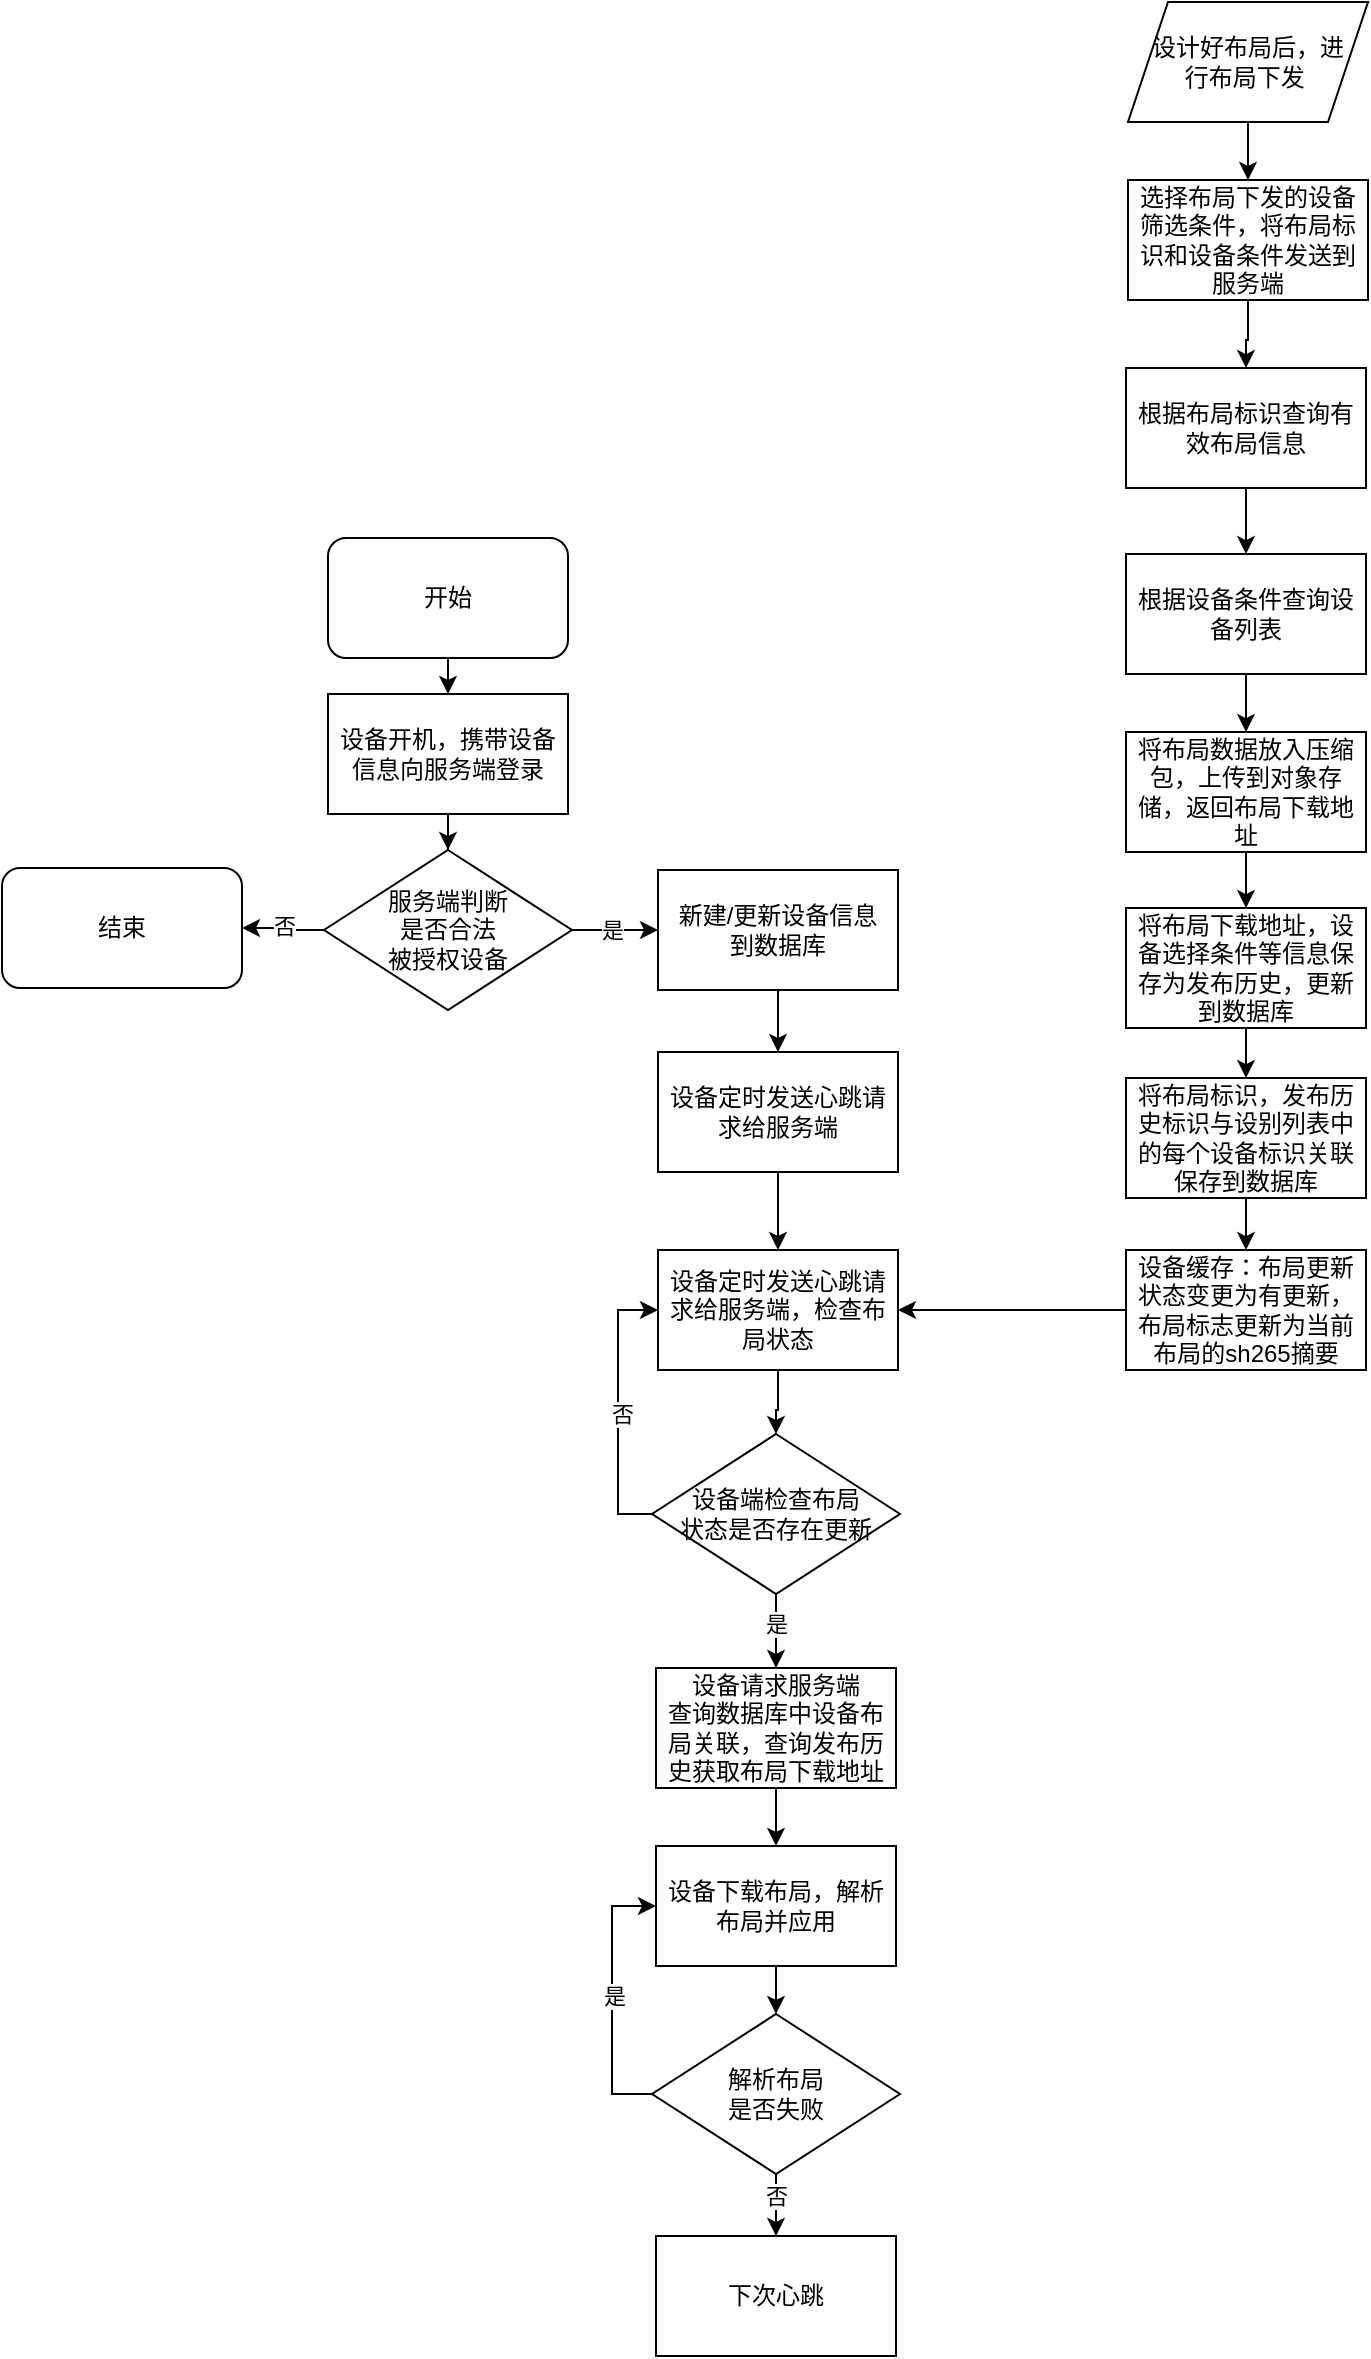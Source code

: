 <mxfile version="24.5.4" type="github">
  <diagram id="C5RBs43oDa-KdzZeNtuy" name="Page-1">
    <mxGraphModel dx="1800" dy="1087" grid="0" gridSize="10" guides="0" tooltips="1" connect="1" arrows="1" fold="1" page="0" pageScale="1" pageWidth="827" pageHeight="1169" math="0" shadow="0">
      <root>
        <mxCell id="WIyWlLk6GJQsqaUBKTNV-0" />
        <mxCell id="WIyWlLk6GJQsqaUBKTNV-1" parent="WIyWlLk6GJQsqaUBKTNV-0" />
        <mxCell id="vrMutl9Br54j6cZ6q9lH-99" value="" style="edgeStyle=orthogonalEdgeStyle;rounded=0;orthogonalLoop=1;jettySize=auto;html=1;" edge="1" parent="WIyWlLk6GJQsqaUBKTNV-1" source="vrMutl9Br54j6cZ6q9lH-91" target="vrMutl9Br54j6cZ6q9lH-92">
          <mxGeometry relative="1" as="geometry" />
        </mxCell>
        <mxCell id="vrMutl9Br54j6cZ6q9lH-91" value="开始" style="rounded=1;whiteSpace=wrap;html=1;" vertex="1" parent="WIyWlLk6GJQsqaUBKTNV-1">
          <mxGeometry x="32" y="219" width="120" height="60" as="geometry" />
        </mxCell>
        <mxCell id="vrMutl9Br54j6cZ6q9lH-100" value="" style="edgeStyle=orthogonalEdgeStyle;rounded=0;orthogonalLoop=1;jettySize=auto;html=1;" edge="1" parent="WIyWlLk6GJQsqaUBKTNV-1" source="vrMutl9Br54j6cZ6q9lH-92" target="vrMutl9Br54j6cZ6q9lH-93">
          <mxGeometry relative="1" as="geometry" />
        </mxCell>
        <mxCell id="vrMutl9Br54j6cZ6q9lH-92" value="设备开机，携带设备信息向服务端登录" style="rounded=0;whiteSpace=wrap;html=1;" vertex="1" parent="WIyWlLk6GJQsqaUBKTNV-1">
          <mxGeometry x="32" y="297" width="120" height="60" as="geometry" />
        </mxCell>
        <mxCell id="vrMutl9Br54j6cZ6q9lH-102" value="" style="edgeStyle=orthogonalEdgeStyle;rounded=0;orthogonalLoop=1;jettySize=auto;html=1;" edge="1" parent="WIyWlLk6GJQsqaUBKTNV-1" source="vrMutl9Br54j6cZ6q9lH-93" target="vrMutl9Br54j6cZ6q9lH-94">
          <mxGeometry relative="1" as="geometry" />
        </mxCell>
        <mxCell id="vrMutl9Br54j6cZ6q9lH-105" value="否" style="edgeLabel;html=1;align=center;verticalAlign=middle;resizable=0;points=[];" vertex="1" connectable="0" parent="vrMutl9Br54j6cZ6q9lH-102">
          <mxGeometry x="-0.048" y="-2" relative="1" as="geometry">
            <mxPoint as="offset" />
          </mxGeometry>
        </mxCell>
        <mxCell id="vrMutl9Br54j6cZ6q9lH-103" value="" style="edgeStyle=orthogonalEdgeStyle;rounded=0;orthogonalLoop=1;jettySize=auto;html=1;" edge="1" parent="WIyWlLk6GJQsqaUBKTNV-1" source="vrMutl9Br54j6cZ6q9lH-93" target="vrMutl9Br54j6cZ6q9lH-95">
          <mxGeometry relative="1" as="geometry" />
        </mxCell>
        <mxCell id="vrMutl9Br54j6cZ6q9lH-104" value="是" style="edgeLabel;html=1;align=center;verticalAlign=middle;resizable=0;points=[];" vertex="1" connectable="0" parent="vrMutl9Br54j6cZ6q9lH-103">
          <mxGeometry x="-0.077" relative="1" as="geometry">
            <mxPoint as="offset" />
          </mxGeometry>
        </mxCell>
        <mxCell id="vrMutl9Br54j6cZ6q9lH-93" value="服务端判断&lt;div&gt;是否合法&lt;div&gt;被授权设备&lt;/div&gt;&lt;/div&gt;" style="rhombus;whiteSpace=wrap;html=1;" vertex="1" parent="WIyWlLk6GJQsqaUBKTNV-1">
          <mxGeometry x="30" y="375" width="124" height="80" as="geometry" />
        </mxCell>
        <mxCell id="vrMutl9Br54j6cZ6q9lH-94" value="结束" style="rounded=1;whiteSpace=wrap;html=1;" vertex="1" parent="WIyWlLk6GJQsqaUBKTNV-1">
          <mxGeometry x="-131" y="384" width="120" height="60" as="geometry" />
        </mxCell>
        <mxCell id="vrMutl9Br54j6cZ6q9lH-115" value="" style="edgeStyle=orthogonalEdgeStyle;rounded=0;orthogonalLoop=1;jettySize=auto;html=1;entryX=0.5;entryY=0;entryDx=0;entryDy=0;" edge="1" parent="WIyWlLk6GJQsqaUBKTNV-1" source="vrMutl9Br54j6cZ6q9lH-95" target="vrMutl9Br54j6cZ6q9lH-116">
          <mxGeometry relative="1" as="geometry">
            <mxPoint x="257" y="471" as="targetPoint" />
          </mxGeometry>
        </mxCell>
        <mxCell id="vrMutl9Br54j6cZ6q9lH-95" value="新建/更新设备信息&lt;div&gt;到数据库&lt;/div&gt;" style="rounded=0;whiteSpace=wrap;html=1;" vertex="1" parent="WIyWlLk6GJQsqaUBKTNV-1">
          <mxGeometry x="197" y="385" width="120" height="60" as="geometry" />
        </mxCell>
        <mxCell id="vrMutl9Br54j6cZ6q9lH-123" value="" style="edgeStyle=orthogonalEdgeStyle;rounded=0;orthogonalLoop=1;jettySize=auto;html=1;" edge="1" parent="WIyWlLk6GJQsqaUBKTNV-1" source="vrMutl9Br54j6cZ6q9lH-107" target="vrMutl9Br54j6cZ6q9lH-109">
          <mxGeometry relative="1" as="geometry" />
        </mxCell>
        <mxCell id="vrMutl9Br54j6cZ6q9lH-107" value="选择布局下发的设备筛选条件，将布局标识和设备条件发送到服务端" style="rounded=0;whiteSpace=wrap;html=1;" vertex="1" parent="WIyWlLk6GJQsqaUBKTNV-1">
          <mxGeometry x="432" y="40" width="120" height="60" as="geometry" />
        </mxCell>
        <mxCell id="vrMutl9Br54j6cZ6q9lH-124" value="" style="edgeStyle=orthogonalEdgeStyle;rounded=0;orthogonalLoop=1;jettySize=auto;html=1;" edge="1" parent="WIyWlLk6GJQsqaUBKTNV-1" source="vrMutl9Br54j6cZ6q9lH-109" target="vrMutl9Br54j6cZ6q9lH-119">
          <mxGeometry relative="1" as="geometry" />
        </mxCell>
        <mxCell id="vrMutl9Br54j6cZ6q9lH-109" value="根据布局标识查询有效布局信息" style="whiteSpace=wrap;html=1;" vertex="1" parent="WIyWlLk6GJQsqaUBKTNV-1">
          <mxGeometry x="430.999" y="134.003" width="120" height="60" as="geometry" />
        </mxCell>
        <mxCell id="vrMutl9Br54j6cZ6q9lH-111" value="" style="edgeStyle=orthogonalEdgeStyle;rounded=0;orthogonalLoop=1;jettySize=auto;html=1;" edge="1" parent="WIyWlLk6GJQsqaUBKTNV-1" source="vrMutl9Br54j6cZ6q9lH-110" target="vrMutl9Br54j6cZ6q9lH-107">
          <mxGeometry relative="1" as="geometry" />
        </mxCell>
        <mxCell id="vrMutl9Br54j6cZ6q9lH-110" value="设计好布局后，进&lt;div&gt;行布局下发&amp;nbsp;&lt;/div&gt;" style="shape=parallelogram;perimeter=parallelogramPerimeter;whiteSpace=wrap;html=1;fixedSize=1;" vertex="1" parent="WIyWlLk6GJQsqaUBKTNV-1">
          <mxGeometry x="432" y="-49" width="120" height="60" as="geometry" />
        </mxCell>
        <mxCell id="vrMutl9Br54j6cZ6q9lH-122" value="" style="edgeStyle=orthogonalEdgeStyle;rounded=0;orthogonalLoop=1;jettySize=auto;html=1;" edge="1" parent="WIyWlLk6GJQsqaUBKTNV-1" source="vrMutl9Br54j6cZ6q9lH-116" target="vrMutl9Br54j6cZ6q9lH-118">
          <mxGeometry relative="1" as="geometry" />
        </mxCell>
        <mxCell id="vrMutl9Br54j6cZ6q9lH-116" value="设备定时发送心跳请求给服务端" style="rounded=0;whiteSpace=wrap;html=1;" vertex="1" parent="WIyWlLk6GJQsqaUBKTNV-1">
          <mxGeometry x="197" y="476" width="120" height="60" as="geometry" />
        </mxCell>
        <mxCell id="vrMutl9Br54j6cZ6q9lH-137" value="" style="edgeStyle=orthogonalEdgeStyle;rounded=0;orthogonalLoop=1;jettySize=auto;html=1;" edge="1" parent="WIyWlLk6GJQsqaUBKTNV-1" source="vrMutl9Br54j6cZ6q9lH-118" target="vrMutl9Br54j6cZ6q9lH-136">
          <mxGeometry relative="1" as="geometry" />
        </mxCell>
        <mxCell id="vrMutl9Br54j6cZ6q9lH-118" value="设备定时发送心跳请求给服务端，检查布局状态" style="rounded=0;whiteSpace=wrap;html=1;" vertex="1" parent="WIyWlLk6GJQsqaUBKTNV-1">
          <mxGeometry x="197" y="575" width="120" height="60" as="geometry" />
        </mxCell>
        <mxCell id="vrMutl9Br54j6cZ6q9lH-127" value="" style="edgeStyle=orthogonalEdgeStyle;rounded=0;orthogonalLoop=1;jettySize=auto;html=1;" edge="1" parent="WIyWlLk6GJQsqaUBKTNV-1" source="vrMutl9Br54j6cZ6q9lH-119" target="vrMutl9Br54j6cZ6q9lH-120">
          <mxGeometry relative="1" as="geometry" />
        </mxCell>
        <mxCell id="vrMutl9Br54j6cZ6q9lH-119" value="根据设备条件查询设备列表" style="whiteSpace=wrap;html=1;" vertex="1" parent="WIyWlLk6GJQsqaUBKTNV-1">
          <mxGeometry x="430.999" y="227.003" width="120" height="60" as="geometry" />
        </mxCell>
        <mxCell id="vrMutl9Br54j6cZ6q9lH-128" value="" style="edgeStyle=orthogonalEdgeStyle;rounded=0;orthogonalLoop=1;jettySize=auto;html=1;" edge="1" parent="WIyWlLk6GJQsqaUBKTNV-1" source="vrMutl9Br54j6cZ6q9lH-120" target="vrMutl9Br54j6cZ6q9lH-121">
          <mxGeometry relative="1" as="geometry" />
        </mxCell>
        <mxCell id="vrMutl9Br54j6cZ6q9lH-120" value="将布局数据放入压缩包，上传到对象存储，返回布局下载地址" style="whiteSpace=wrap;html=1;" vertex="1" parent="WIyWlLk6GJQsqaUBKTNV-1">
          <mxGeometry x="430.999" y="316.003" width="120" height="60" as="geometry" />
        </mxCell>
        <mxCell id="vrMutl9Br54j6cZ6q9lH-147" value="" style="edgeStyle=orthogonalEdgeStyle;rounded=0;orthogonalLoop=1;jettySize=auto;html=1;" edge="1" parent="WIyWlLk6GJQsqaUBKTNV-1" source="vrMutl9Br54j6cZ6q9lH-121" target="vrMutl9Br54j6cZ6q9lH-146">
          <mxGeometry relative="1" as="geometry" />
        </mxCell>
        <mxCell id="vrMutl9Br54j6cZ6q9lH-121" value="将布局下载地址，设备选择条件等信息保存为发布历史，更新到数据库" style="whiteSpace=wrap;html=1;" vertex="1" parent="WIyWlLk6GJQsqaUBKTNV-1">
          <mxGeometry x="430.999" y="404.003" width="120" height="60" as="geometry" />
        </mxCell>
        <mxCell id="vrMutl9Br54j6cZ6q9lH-131" value="" style="edgeStyle=orthogonalEdgeStyle;rounded=0;orthogonalLoop=1;jettySize=auto;html=1;" edge="1" parent="WIyWlLk6GJQsqaUBKTNV-1" source="vrMutl9Br54j6cZ6q9lH-129" target="vrMutl9Br54j6cZ6q9lH-118">
          <mxGeometry relative="1" as="geometry" />
        </mxCell>
        <mxCell id="vrMutl9Br54j6cZ6q9lH-129" value="设备缓存：布局更新状态变更为有更新，布局标志更新为当前布局的sh265摘要" style="whiteSpace=wrap;html=1;" vertex="1" parent="WIyWlLk6GJQsqaUBKTNV-1">
          <mxGeometry x="430.999" y="575.003" width="120" height="60" as="geometry" />
        </mxCell>
        <mxCell id="vrMutl9Br54j6cZ6q9lH-139" value="" style="edgeStyle=orthogonalEdgeStyle;rounded=0;orthogonalLoop=1;jettySize=auto;html=1;entryX=0;entryY=0.5;entryDx=0;entryDy=0;" edge="1" parent="WIyWlLk6GJQsqaUBKTNV-1" source="vrMutl9Br54j6cZ6q9lH-136" target="vrMutl9Br54j6cZ6q9lH-118">
          <mxGeometry relative="1" as="geometry">
            <mxPoint x="114" y="707" as="targetPoint" />
            <Array as="points">
              <mxPoint x="177" y="707" />
              <mxPoint x="177" y="605" />
            </Array>
          </mxGeometry>
        </mxCell>
        <mxCell id="vrMutl9Br54j6cZ6q9lH-140" value="否" style="edgeLabel;html=1;align=center;verticalAlign=middle;resizable=0;points=[];" vertex="1" connectable="0" parent="vrMutl9Br54j6cZ6q9lH-139">
          <mxGeometry x="-0.036" y="-2" relative="1" as="geometry">
            <mxPoint as="offset" />
          </mxGeometry>
        </mxCell>
        <mxCell id="vrMutl9Br54j6cZ6q9lH-142" value="" style="edgeStyle=orthogonalEdgeStyle;rounded=0;orthogonalLoop=1;jettySize=auto;html=1;" edge="1" parent="WIyWlLk6GJQsqaUBKTNV-1" source="vrMutl9Br54j6cZ6q9lH-136" target="vrMutl9Br54j6cZ6q9lH-144">
          <mxGeometry relative="1" as="geometry">
            <mxPoint x="256" y="837" as="targetPoint" />
          </mxGeometry>
        </mxCell>
        <mxCell id="vrMutl9Br54j6cZ6q9lH-145" value="是" style="edgeLabel;html=1;align=center;verticalAlign=middle;resizable=0;points=[];" vertex="1" connectable="0" parent="vrMutl9Br54j6cZ6q9lH-142">
          <mxGeometry x="-0.301" relative="1" as="geometry">
            <mxPoint as="offset" />
          </mxGeometry>
        </mxCell>
        <mxCell id="vrMutl9Br54j6cZ6q9lH-136" value="设备端检查布局&lt;div&gt;状态是否存在更新&lt;/div&gt;" style="rhombus;whiteSpace=wrap;html=1;" vertex="1" parent="WIyWlLk6GJQsqaUBKTNV-1">
          <mxGeometry x="194" y="667" width="124" height="80" as="geometry" />
        </mxCell>
        <mxCell id="vrMutl9Br54j6cZ6q9lH-150" value="" style="edgeStyle=orthogonalEdgeStyle;rounded=0;orthogonalLoop=1;jettySize=auto;html=1;" edge="1" parent="WIyWlLk6GJQsqaUBKTNV-1" source="vrMutl9Br54j6cZ6q9lH-144" target="vrMutl9Br54j6cZ6q9lH-149">
          <mxGeometry relative="1" as="geometry" />
        </mxCell>
        <mxCell id="vrMutl9Br54j6cZ6q9lH-144" value="设备请求服务端&lt;div&gt;查询数据库中设备布局关联，查询发布历史获取布局下载地址&lt;/div&gt;" style="rounded=0;whiteSpace=wrap;html=1;" vertex="1" parent="WIyWlLk6GJQsqaUBKTNV-1">
          <mxGeometry x="196" y="784" width="120" height="60" as="geometry" />
        </mxCell>
        <mxCell id="vrMutl9Br54j6cZ6q9lH-148" value="" style="edgeStyle=orthogonalEdgeStyle;rounded=0;orthogonalLoop=1;jettySize=auto;html=1;" edge="1" parent="WIyWlLk6GJQsqaUBKTNV-1" source="vrMutl9Br54j6cZ6q9lH-146" target="vrMutl9Br54j6cZ6q9lH-129">
          <mxGeometry relative="1" as="geometry" />
        </mxCell>
        <mxCell id="vrMutl9Br54j6cZ6q9lH-146" value="将布局标识，发布历史标识与设别列表中的每个设备标识关联保存到数据库" style="whiteSpace=wrap;html=1;" vertex="1" parent="WIyWlLk6GJQsqaUBKTNV-1">
          <mxGeometry x="430.999" y="489.003" width="120" height="60" as="geometry" />
        </mxCell>
        <mxCell id="vrMutl9Br54j6cZ6q9lH-152" value="" style="edgeStyle=orthogonalEdgeStyle;rounded=0;orthogonalLoop=1;jettySize=auto;html=1;" edge="1" parent="WIyWlLk6GJQsqaUBKTNV-1" source="vrMutl9Br54j6cZ6q9lH-149" target="vrMutl9Br54j6cZ6q9lH-151">
          <mxGeometry relative="1" as="geometry" />
        </mxCell>
        <mxCell id="vrMutl9Br54j6cZ6q9lH-149" value="设备下载布局，解析布局并应用" style="rounded=0;whiteSpace=wrap;html=1;" vertex="1" parent="WIyWlLk6GJQsqaUBKTNV-1">
          <mxGeometry x="196" y="873" width="120" height="60" as="geometry" />
        </mxCell>
        <mxCell id="vrMutl9Br54j6cZ6q9lH-154" value="" style="edgeStyle=orthogonalEdgeStyle;rounded=0;orthogonalLoop=1;jettySize=auto;html=1;entryX=0;entryY=0.5;entryDx=0;entryDy=0;" edge="1" parent="WIyWlLk6GJQsqaUBKTNV-1" source="vrMutl9Br54j6cZ6q9lH-151" target="vrMutl9Br54j6cZ6q9lH-149">
          <mxGeometry relative="1" as="geometry">
            <mxPoint x="112" y="997" as="targetPoint" />
            <Array as="points">
              <mxPoint x="174" y="997" />
              <mxPoint x="174" y="903" />
            </Array>
          </mxGeometry>
        </mxCell>
        <mxCell id="vrMutl9Br54j6cZ6q9lH-155" value="是" style="edgeLabel;html=1;align=center;verticalAlign=middle;resizable=0;points=[];" vertex="1" connectable="0" parent="vrMutl9Br54j6cZ6q9lH-154">
          <mxGeometry x="0.025" y="-1" relative="1" as="geometry">
            <mxPoint as="offset" />
          </mxGeometry>
        </mxCell>
        <mxCell id="vrMutl9Br54j6cZ6q9lH-157" value="" style="edgeStyle=orthogonalEdgeStyle;rounded=0;orthogonalLoop=1;jettySize=auto;html=1;" edge="1" parent="WIyWlLk6GJQsqaUBKTNV-1" source="vrMutl9Br54j6cZ6q9lH-151" target="vrMutl9Br54j6cZ6q9lH-156">
          <mxGeometry relative="1" as="geometry" />
        </mxCell>
        <mxCell id="vrMutl9Br54j6cZ6q9lH-158" value="否" style="edgeLabel;html=1;align=center;verticalAlign=middle;resizable=0;points=[];" vertex="1" connectable="0" parent="vrMutl9Br54j6cZ6q9lH-157">
          <mxGeometry x="-0.58" relative="1" as="geometry">
            <mxPoint as="offset" />
          </mxGeometry>
        </mxCell>
        <mxCell id="vrMutl9Br54j6cZ6q9lH-151" value="解析布局&lt;div&gt;是否失败&lt;/div&gt;" style="rhombus;whiteSpace=wrap;html=1;" vertex="1" parent="WIyWlLk6GJQsqaUBKTNV-1">
          <mxGeometry x="194" y="957" width="124" height="80" as="geometry" />
        </mxCell>
        <mxCell id="vrMutl9Br54j6cZ6q9lH-156" value="下次心跳" style="whiteSpace=wrap;html=1;" vertex="1" parent="WIyWlLk6GJQsqaUBKTNV-1">
          <mxGeometry x="196" y="1068" width="120" height="60" as="geometry" />
        </mxCell>
      </root>
    </mxGraphModel>
  </diagram>
</mxfile>
